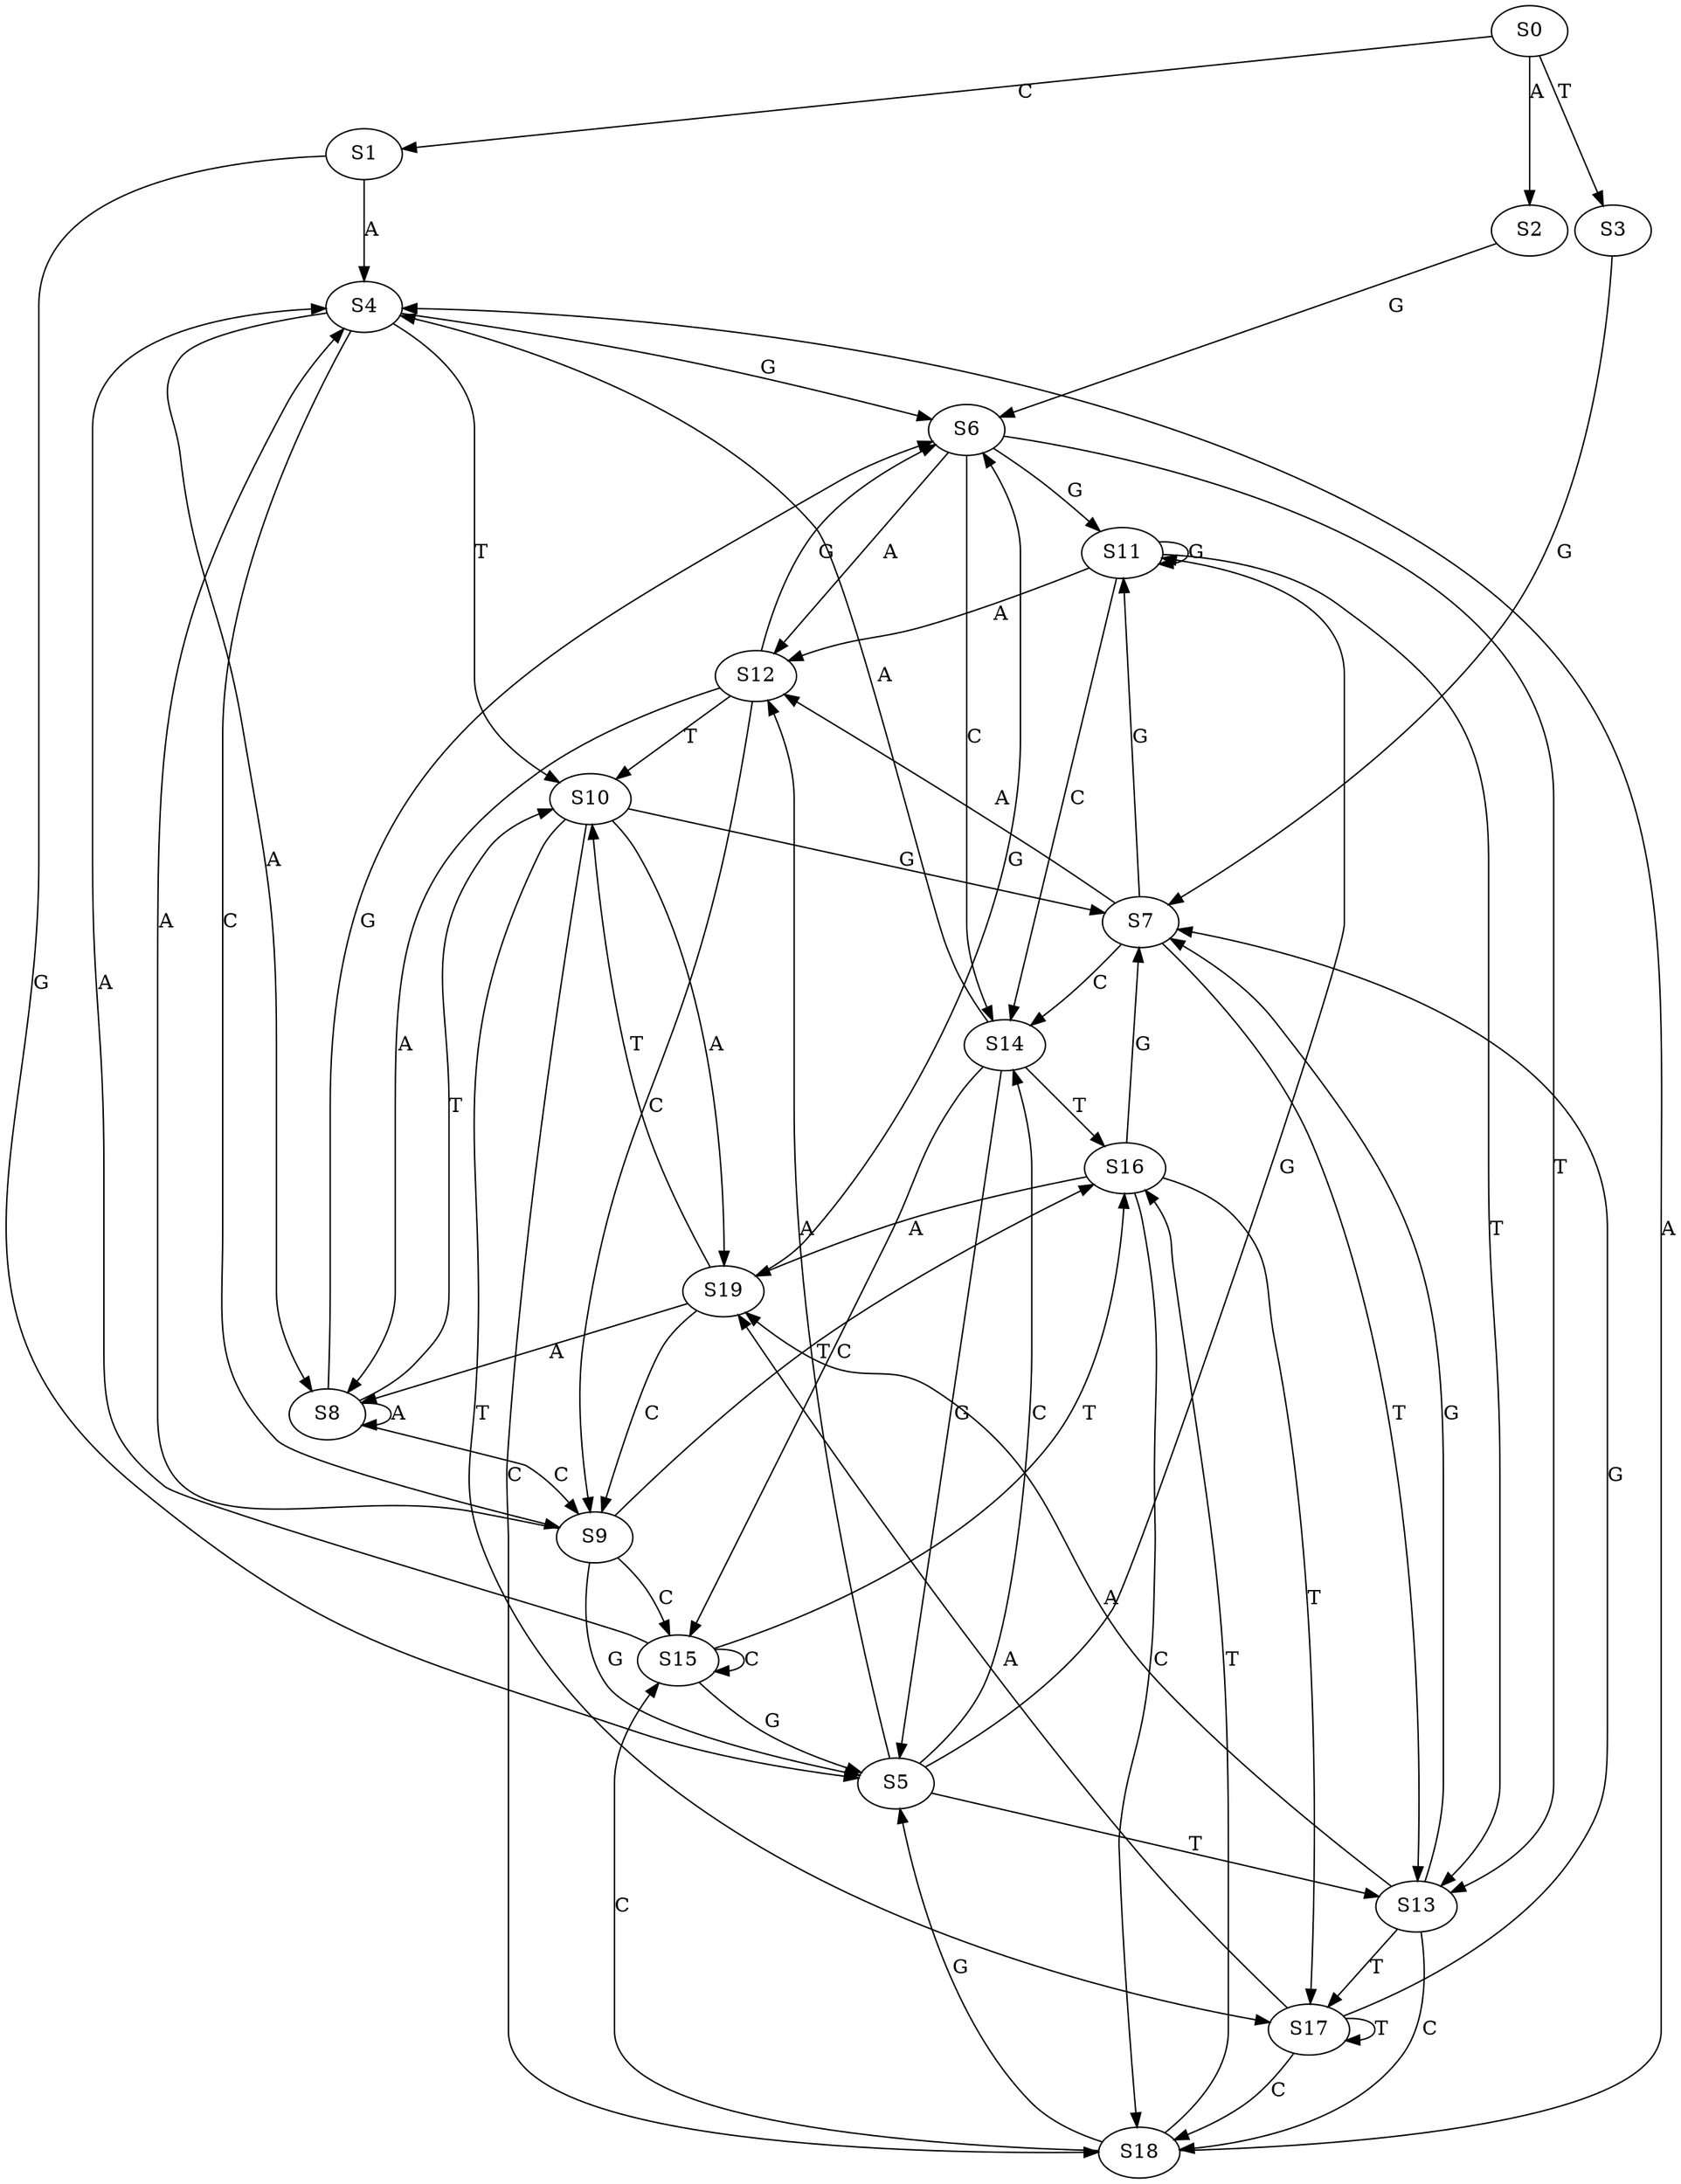 strict digraph  {
	S0 -> S1 [ label = C ];
	S0 -> S2 [ label = A ];
	S0 -> S3 [ label = T ];
	S1 -> S4 [ label = A ];
	S1 -> S5 [ label = G ];
	S2 -> S6 [ label = G ];
	S3 -> S7 [ label = G ];
	S4 -> S8 [ label = A ];
	S4 -> S9 [ label = C ];
	S4 -> S10 [ label = T ];
	S4 -> S6 [ label = G ];
	S5 -> S11 [ label = G ];
	S5 -> S12 [ label = A ];
	S5 -> S13 [ label = T ];
	S5 -> S14 [ label = C ];
	S6 -> S13 [ label = T ];
	S6 -> S14 [ label = C ];
	S6 -> S11 [ label = G ];
	S6 -> S12 [ label = A ];
	S7 -> S11 [ label = G ];
	S7 -> S13 [ label = T ];
	S7 -> S14 [ label = C ];
	S7 -> S12 [ label = A ];
	S8 -> S6 [ label = G ];
	S8 -> S9 [ label = C ];
	S8 -> S8 [ label = A ];
	S8 -> S10 [ label = T ];
	S9 -> S15 [ label = C ];
	S9 -> S4 [ label = A ];
	S9 -> S5 [ label = G ];
	S9 -> S16 [ label = T ];
	S10 -> S17 [ label = T ];
	S10 -> S18 [ label = C ];
	S10 -> S7 [ label = G ];
	S10 -> S19 [ label = A ];
	S11 -> S13 [ label = T ];
	S11 -> S11 [ label = G ];
	S11 -> S12 [ label = A ];
	S11 -> S14 [ label = C ];
	S12 -> S6 [ label = G ];
	S12 -> S10 [ label = T ];
	S12 -> S8 [ label = A ];
	S12 -> S9 [ label = C ];
	S13 -> S19 [ label = A ];
	S13 -> S18 [ label = C ];
	S13 -> S17 [ label = T ];
	S13 -> S7 [ label = G ];
	S14 -> S15 [ label = C ];
	S14 -> S4 [ label = A ];
	S14 -> S5 [ label = G ];
	S14 -> S16 [ label = T ];
	S15 -> S4 [ label = A ];
	S15 -> S16 [ label = T ];
	S15 -> S5 [ label = G ];
	S15 -> S15 [ label = C ];
	S16 -> S7 [ label = G ];
	S16 -> S17 [ label = T ];
	S16 -> S18 [ label = C ];
	S16 -> S19 [ label = A ];
	S17 -> S18 [ label = C ];
	S17 -> S7 [ label = G ];
	S17 -> S19 [ label = A ];
	S17 -> S17 [ label = T ];
	S18 -> S4 [ label = A ];
	S18 -> S15 [ label = C ];
	S18 -> S16 [ label = T ];
	S18 -> S5 [ label = G ];
	S19 -> S6 [ label = G ];
	S19 -> S8 [ label = A ];
	S19 -> S9 [ label = C ];
	S19 -> S10 [ label = T ];
}
